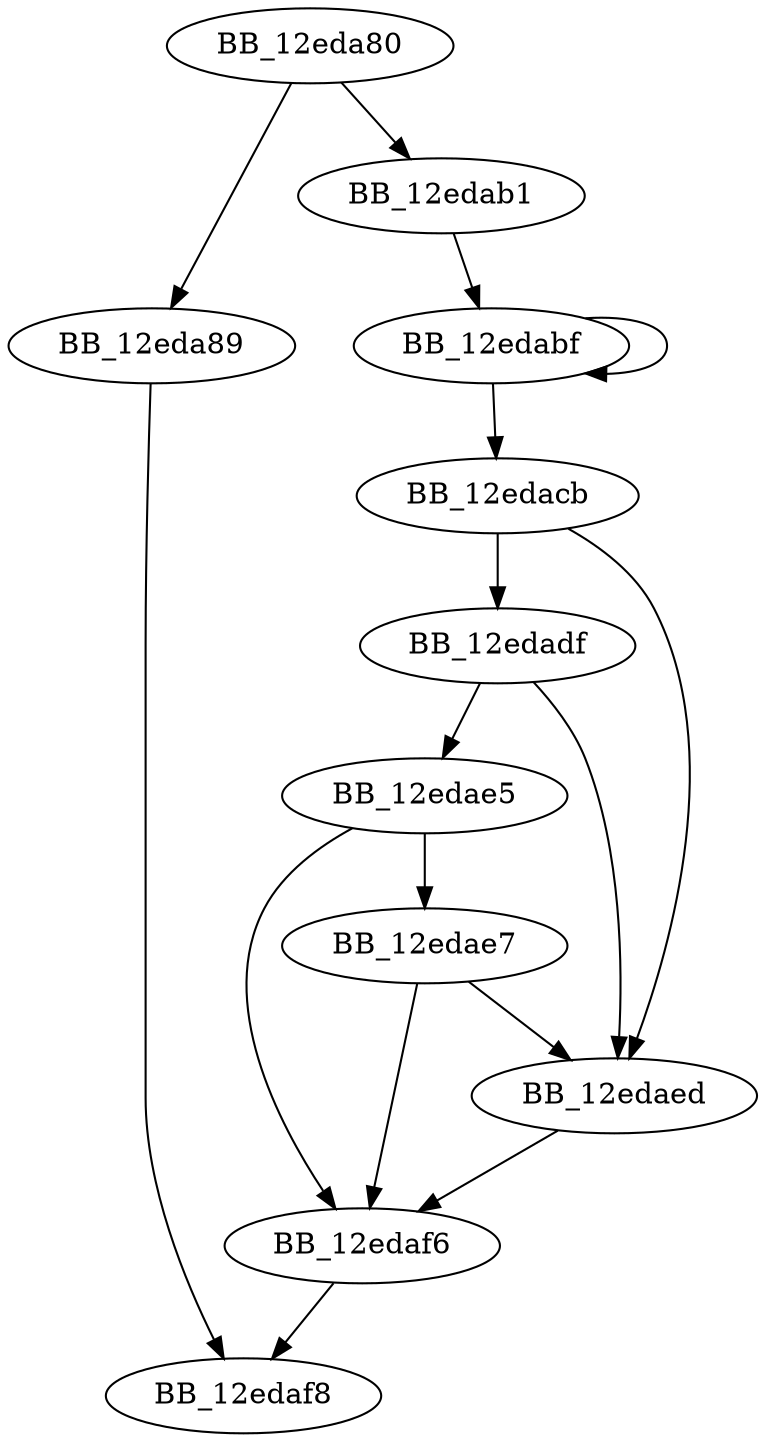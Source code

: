DiGraph __aulldvrm{
BB_12eda80->BB_12eda89
BB_12eda80->BB_12edab1
BB_12eda89->BB_12edaf8
BB_12edab1->BB_12edabf
BB_12edabf->BB_12edabf
BB_12edabf->BB_12edacb
BB_12edacb->BB_12edadf
BB_12edacb->BB_12edaed
BB_12edadf->BB_12edae5
BB_12edadf->BB_12edaed
BB_12edae5->BB_12edae7
BB_12edae5->BB_12edaf6
BB_12edae7->BB_12edaed
BB_12edae7->BB_12edaf6
BB_12edaed->BB_12edaf6
BB_12edaf6->BB_12edaf8
}
